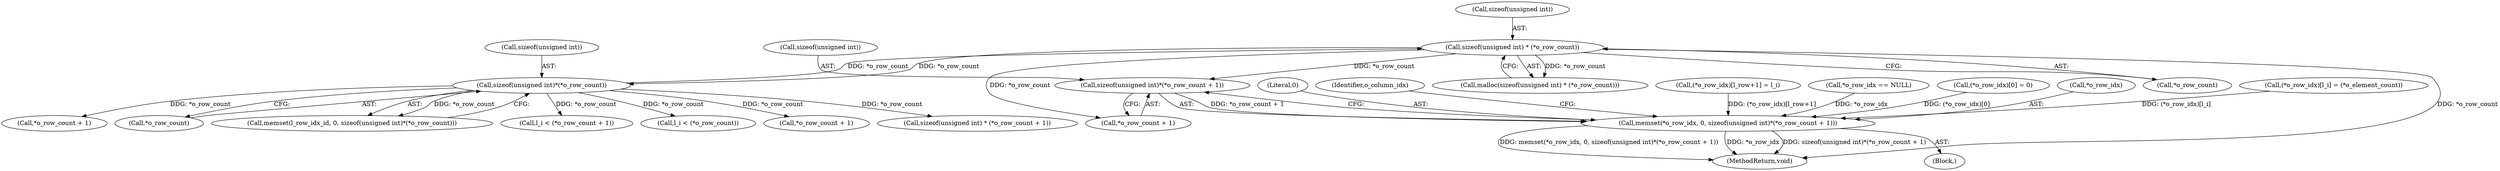 digraph "0_libxsmm_151481489192e6d1997f8bde52c5c425ea41741d@API" {
"1000274" [label="(Call,sizeof(unsigned int)*(*o_row_count + 1))"];
"1000241" [label="(Call,sizeof(unsigned int) * (*o_row_count))"];
"1000302" [label="(Call,sizeof(unsigned int)*(*o_row_count))"];
"1000270" [label="(Call,memset(*o_row_idx, 0, sizeof(unsigned int)*(*o_row_count + 1)))"];
"1000413" [label="(Call,l_i < (*o_row_count))"];
"1000313" [label="(Call,*o_row_count + 1)"];
"1000248" [label="(Call,*o_row_idx == NULL)"];
"1000218" [label="(Call,sizeof(unsigned int) * (*o_row_count + 1))"];
"1000240" [label="(Call,malloc(sizeof(unsigned int) * (*o_row_count)))"];
"1000221" [label="(Call,*o_row_count + 1)"];
"1000326" [label="(Call,(*o_row_idx)[0] = 0)"];
"1000271" [label="(Call,*o_row_idx)"];
"1000319" [label="(Call,(*o_row_idx)[l_i] = (*o_element_count))"];
"1000270" [label="(Call,memset(*o_row_idx, 0, sizeof(unsigned int)*(*o_row_count + 1)))"];
"1000244" [label="(Call,*o_row_count)"];
"1000277" [label="(Call,*o_row_count + 1)"];
"1000302" [label="(Call,sizeof(unsigned int)*(*o_row_count))"];
"1000241" [label="(Call,sizeof(unsigned int) * (*o_row_count))"];
"1000445" [label="(MethodReturn,void)"];
"1000273" [label="(Literal,0)"];
"1000200" [label="(Block,)"];
"1000274" [label="(Call,sizeof(unsigned int)*(*o_row_count + 1))"];
"1000242" [label="(Call,sizeof(unsigned int))"];
"1000275" [label="(Call,sizeof(unsigned int))"];
"1000305" [label="(Call,*o_row_count)"];
"1000299" [label="(Call,memset(l_row_idx_id, 0, sizeof(unsigned int)*(*o_row_count)))"];
"1000311" [label="(Call,l_i < (*o_row_count + 1))"];
"1000283" [label="(Identifier,o_column_idx)"];
"1000389" [label="(Call,(*o_row_idx)[l_row+1] = l_i)"];
"1000303" [label="(Call,sizeof(unsigned int))"];
"1000274" -> "1000270"  [label="AST: "];
"1000274" -> "1000277"  [label="CFG: "];
"1000275" -> "1000274"  [label="AST: "];
"1000277" -> "1000274"  [label="AST: "];
"1000270" -> "1000274"  [label="CFG: "];
"1000274" -> "1000270"  [label="DDG: *o_row_count + 1"];
"1000241" -> "1000274"  [label="DDG: *o_row_count"];
"1000241" -> "1000240"  [label="AST: "];
"1000241" -> "1000244"  [label="CFG: "];
"1000242" -> "1000241"  [label="AST: "];
"1000244" -> "1000241"  [label="AST: "];
"1000240" -> "1000241"  [label="CFG: "];
"1000241" -> "1000445"  [label="DDG: *o_row_count"];
"1000241" -> "1000240"  [label="DDG: *o_row_count"];
"1000302" -> "1000241"  [label="DDG: *o_row_count"];
"1000241" -> "1000277"  [label="DDG: *o_row_count"];
"1000241" -> "1000302"  [label="DDG: *o_row_count"];
"1000302" -> "1000299"  [label="AST: "];
"1000302" -> "1000305"  [label="CFG: "];
"1000303" -> "1000302"  [label="AST: "];
"1000305" -> "1000302"  [label="AST: "];
"1000299" -> "1000302"  [label="CFG: "];
"1000302" -> "1000218"  [label="DDG: *o_row_count"];
"1000302" -> "1000221"  [label="DDG: *o_row_count"];
"1000302" -> "1000299"  [label="DDG: *o_row_count"];
"1000302" -> "1000311"  [label="DDG: *o_row_count"];
"1000302" -> "1000313"  [label="DDG: *o_row_count"];
"1000302" -> "1000413"  [label="DDG: *o_row_count"];
"1000270" -> "1000200"  [label="AST: "];
"1000271" -> "1000270"  [label="AST: "];
"1000273" -> "1000270"  [label="AST: "];
"1000283" -> "1000270"  [label="CFG: "];
"1000270" -> "1000445"  [label="DDG: sizeof(unsigned int)*(*o_row_count + 1)"];
"1000270" -> "1000445"  [label="DDG: memset(*o_row_idx, 0, sizeof(unsigned int)*(*o_row_count + 1))"];
"1000270" -> "1000445"  [label="DDG: *o_row_idx"];
"1000389" -> "1000270"  [label="DDG: (*o_row_idx)[l_row+1]"];
"1000326" -> "1000270"  [label="DDG: (*o_row_idx)[0]"];
"1000319" -> "1000270"  [label="DDG: (*o_row_idx)[l_i]"];
"1000248" -> "1000270"  [label="DDG: *o_row_idx"];
}
